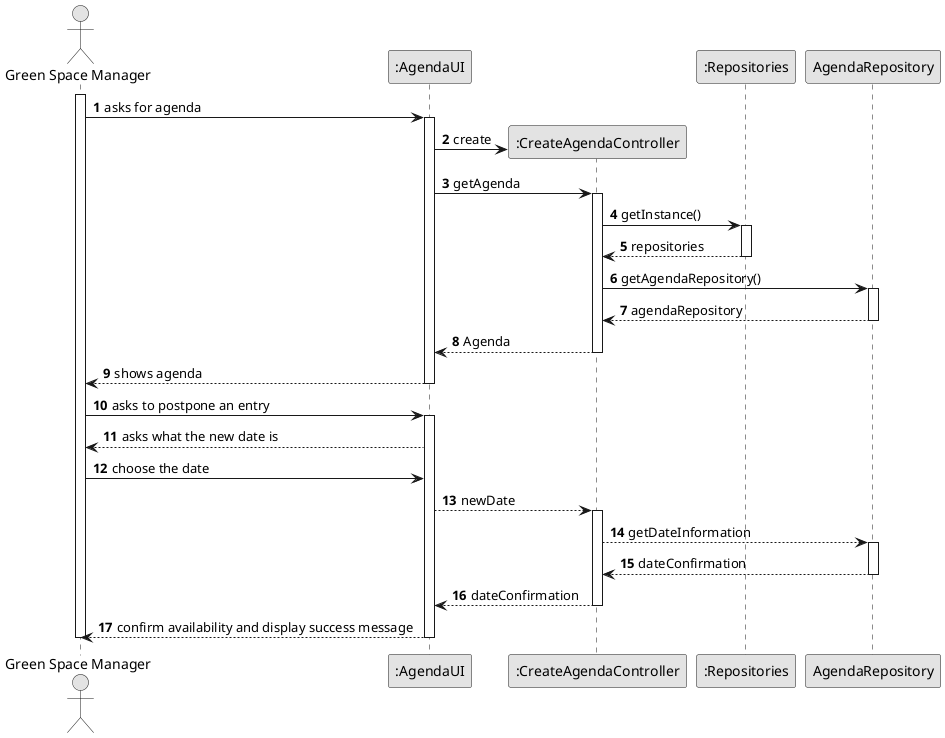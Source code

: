 @startuml
skinparam monochrome true
skinparam packageStyle rectangle
skinparam shadowing false

autonumber

'hide footbox
actor "Green Space Manager" as ADM
participant ":AgendaUI" as UI
participant ":CreateAgendaController" as CTRL
participant ":Repositories" as RepositorySingleton

participant "AgendaRepository" as Agenda

activate ADM

        ADM -> UI : asks for agenda

        activate UI


                       'create CTRL
                        UI -> CTRL** : create

                        UI -> CTRL : getAgenda
                        activate CTRL

                            CTRL -> RepositorySingleton : getInstance()
                            activate RepositorySingleton

                                RepositorySingleton --> CTRL: repositories
                            deactivate RepositorySingleton

                            CTRL -> Agenda : getAgendaRepository()
                            activate Agenda

                                Agenda --> CTRL: agendaRepository
                            deactivate Agenda



                            CTRL --> UI : Agenda
                    deactivate CTRL

            UI --> ADM : shows agenda
        deactivate UI

    ADM -> UI : asks to postpone an entry
    activate UI

        UI --> ADM : asks what the new date is


    ADM -> UI : choose the date

    UI --> CTRL : newDate
        activate CTRL

        CTRL -->Agenda : getDateInformation

        activate Agenda

        Agenda --> CTRL : dateConfirmation

        deactivate Agenda

        CTRL --> UI : dateConfirmation

            deactivate CTRL
            UI --> ADM: confirm availability and display success message

    deactivate UI

deactivate ADM

@enduml